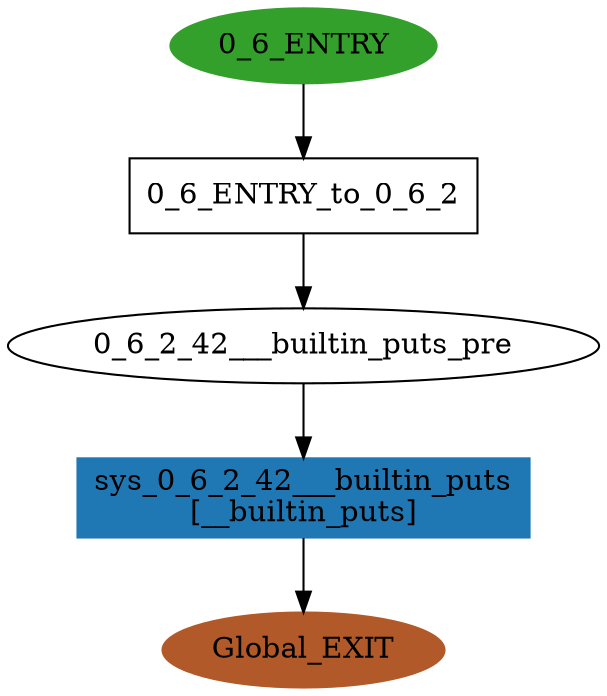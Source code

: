 digraph model { 
compound=true; 
node  [style="filled", colorscheme="paired12"];  "0_6_2_42___builtin_puts_pre" [shape=ellipse, style=""];
  "Global_EXIT" [shape=ellipse, color=12, style=filled];
  "0_6_ENTRY" [shape=ellipse, color=4, style=filled];
  "sys_0_6_2_42___builtin_puts" [shape=box, style=""];
  "sys_0_6_2_42___builtin_puts" [color=2, style=filled];
  "sys_0_6_2_42___builtin_puts" [label="sys_0_6_2_42___builtin_puts\n[__builtin_puts]"];
  "0_6_ENTRY_to_0_6_2" [shape=box, style=""];
  "0_6_ENTRY_to_0_6_2" [label="0_6_ENTRY_to_0_6_2\n"];
  "0_6_ENTRY" -> "0_6_ENTRY_to_0_6_2" [label="", arrowhead="normal"];
  "sys_0_6_2_42___builtin_puts" -> "Global_EXIT" [label="", arrowhead="normal"];
  "0_6_2_42___builtin_puts_pre" -> "sys_0_6_2_42___builtin_puts" [label="", arrowhead="normal"];
  "0_6_ENTRY_to_0_6_2" -> "0_6_2_42___builtin_puts_pre" [label="", arrowhead="normal"];
}
